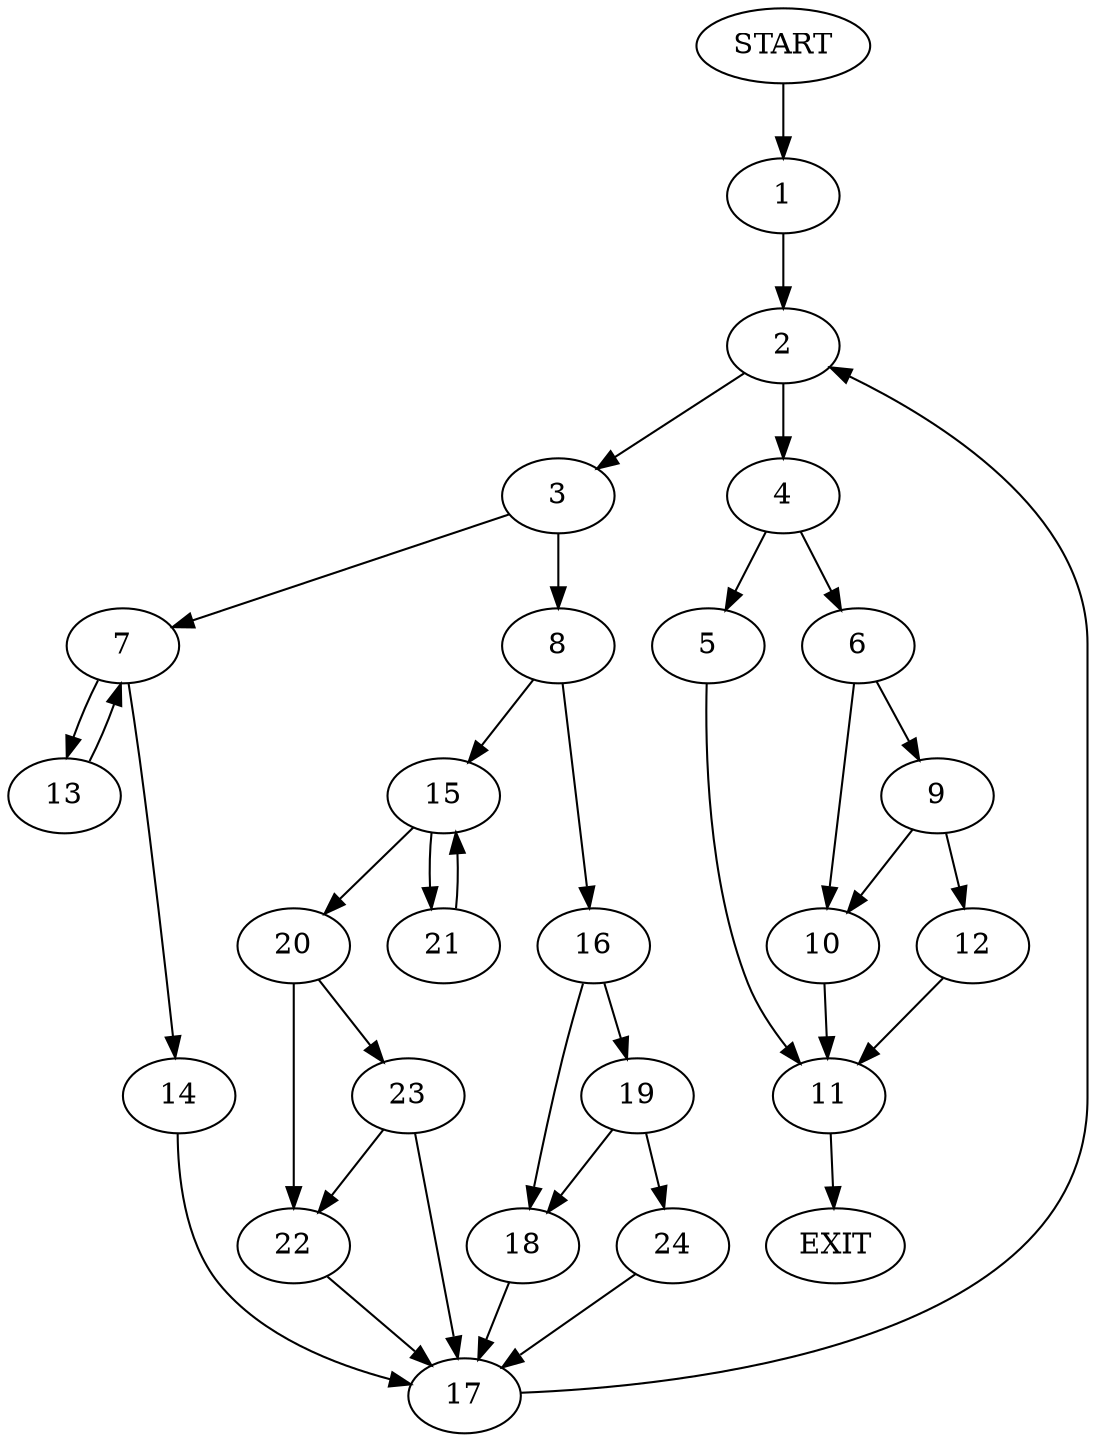 digraph {
0 [label="START"]
25 [label="EXIT"]
0 -> 1
1 -> 2
2 -> 3
2 -> 4
4 -> 5
4 -> 6
3 -> 7
3 -> 8
6 -> 9
6 -> 10
5 -> 11
11 -> 25
10 -> 11
9 -> 12
9 -> 10
12 -> 11
7 -> 13
7 -> 14
8 -> 15
8 -> 16
13 -> 7
14 -> 17
17 -> 2
16 -> 18
16 -> 19
15 -> 20
15 -> 21
20 -> 22
20 -> 23
21 -> 15
22 -> 17
23 -> 22
23 -> 17
19 -> 18
19 -> 24
18 -> 17
24 -> 17
}

